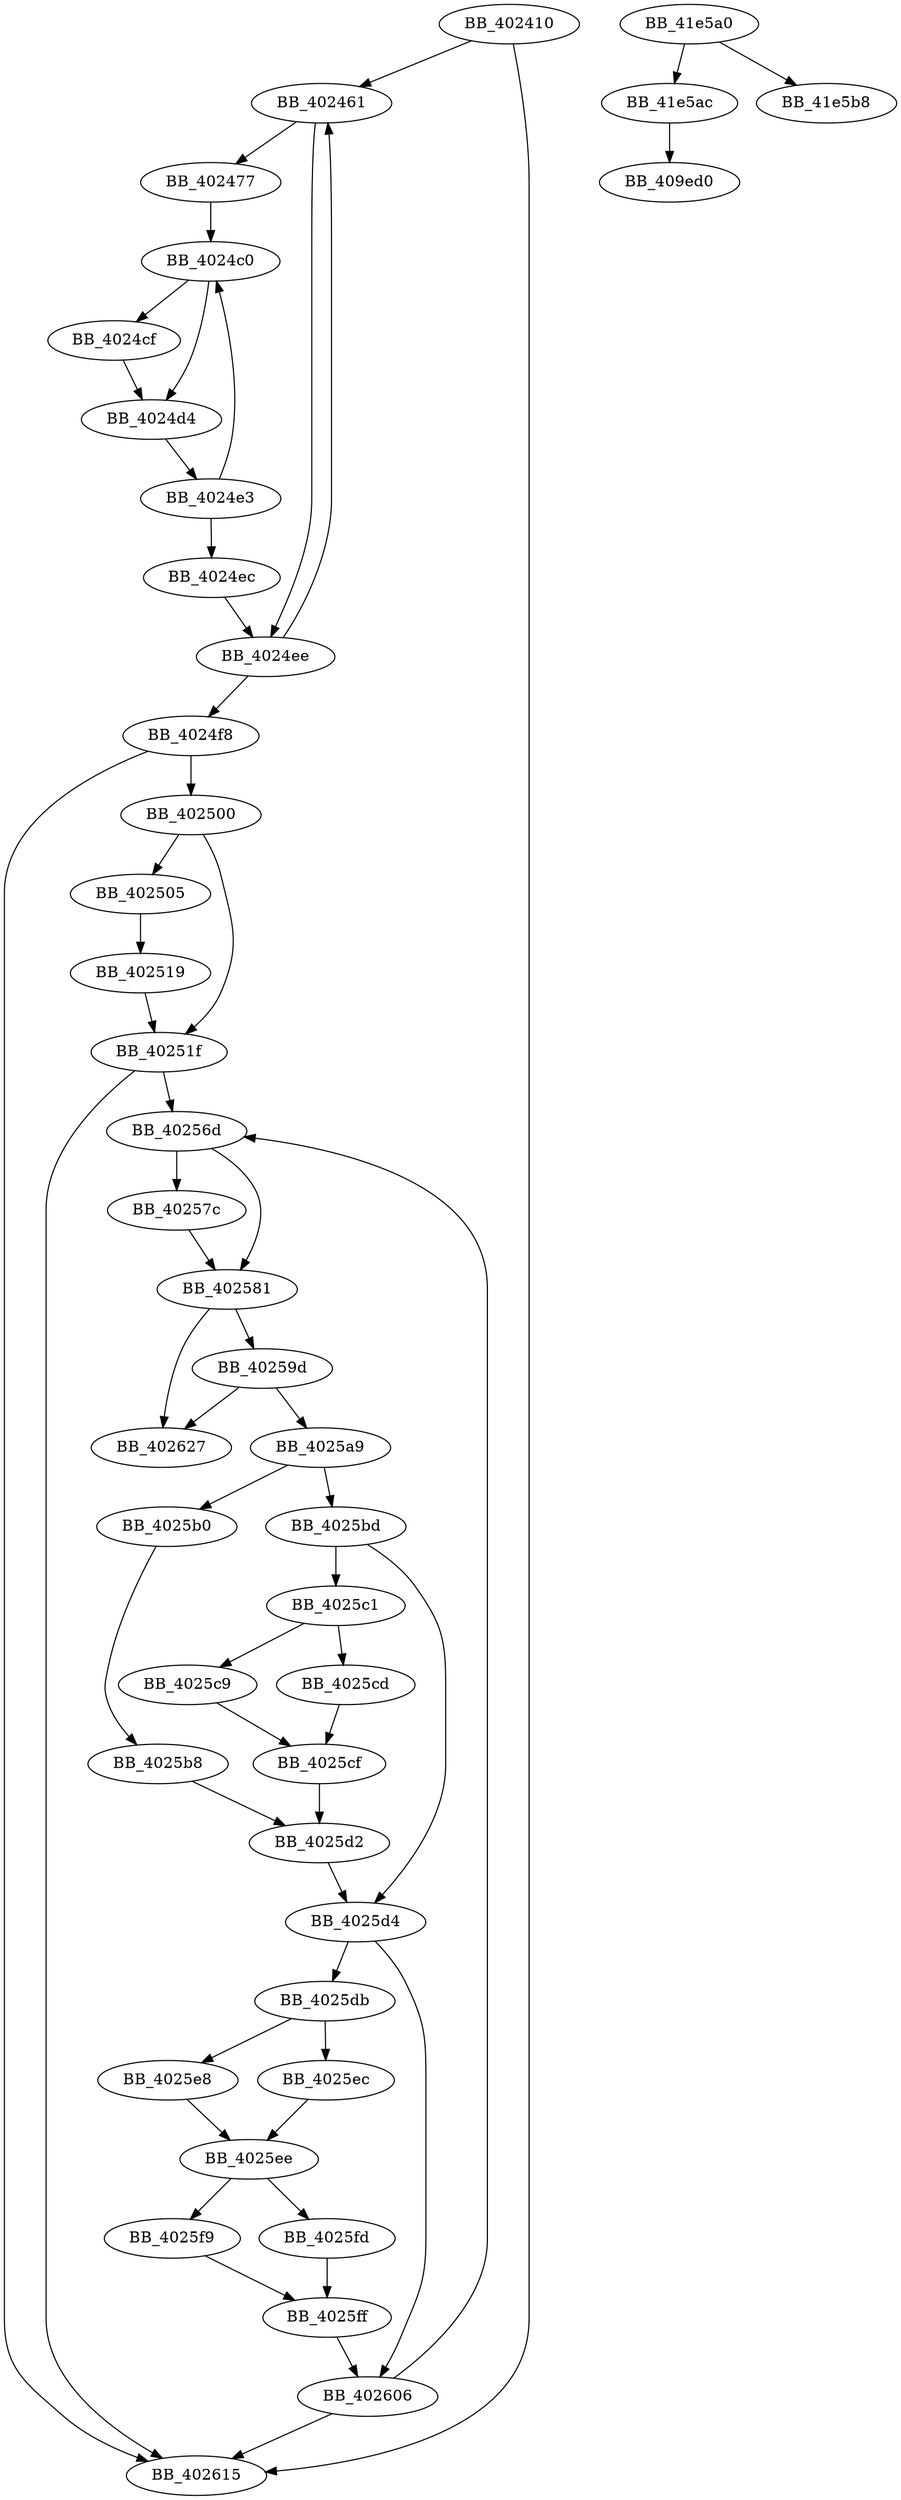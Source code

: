 DiGraph sub_402410{
BB_402410->BB_402461
BB_402410->BB_402615
BB_402461->BB_402477
BB_402461->BB_4024ee
BB_402477->BB_4024c0
BB_4024c0->BB_4024cf
BB_4024c0->BB_4024d4
BB_4024cf->BB_4024d4
BB_4024d4->BB_4024e3
BB_4024e3->BB_4024c0
BB_4024e3->BB_4024ec
BB_4024ec->BB_4024ee
BB_4024ee->BB_402461
BB_4024ee->BB_4024f8
BB_4024f8->BB_402500
BB_4024f8->BB_402615
BB_402500->BB_402505
BB_402500->BB_40251f
BB_402505->BB_402519
BB_402519->BB_40251f
BB_40251f->BB_40256d
BB_40251f->BB_402615
BB_40256d->BB_40257c
BB_40256d->BB_402581
BB_40257c->BB_402581
BB_402581->BB_40259d
BB_402581->BB_402627
BB_40259d->BB_4025a9
BB_40259d->BB_402627
BB_4025a9->BB_4025b0
BB_4025a9->BB_4025bd
BB_4025b0->BB_4025b8
BB_4025b8->BB_4025d2
BB_4025bd->BB_4025c1
BB_4025bd->BB_4025d4
BB_4025c1->BB_4025c9
BB_4025c1->BB_4025cd
BB_4025c9->BB_4025cf
BB_4025cd->BB_4025cf
BB_4025cf->BB_4025d2
BB_4025d2->BB_4025d4
BB_4025d4->BB_4025db
BB_4025d4->BB_402606
BB_4025db->BB_4025e8
BB_4025db->BB_4025ec
BB_4025e8->BB_4025ee
BB_4025ec->BB_4025ee
BB_4025ee->BB_4025f9
BB_4025ee->BB_4025fd
BB_4025f9->BB_4025ff
BB_4025fd->BB_4025ff
BB_4025ff->BB_402606
BB_402606->BB_40256d
BB_402606->BB_402615
BB_41e5a0->BB_41e5ac
BB_41e5a0->BB_41e5b8
BB_41e5ac->BB_409ed0
}
